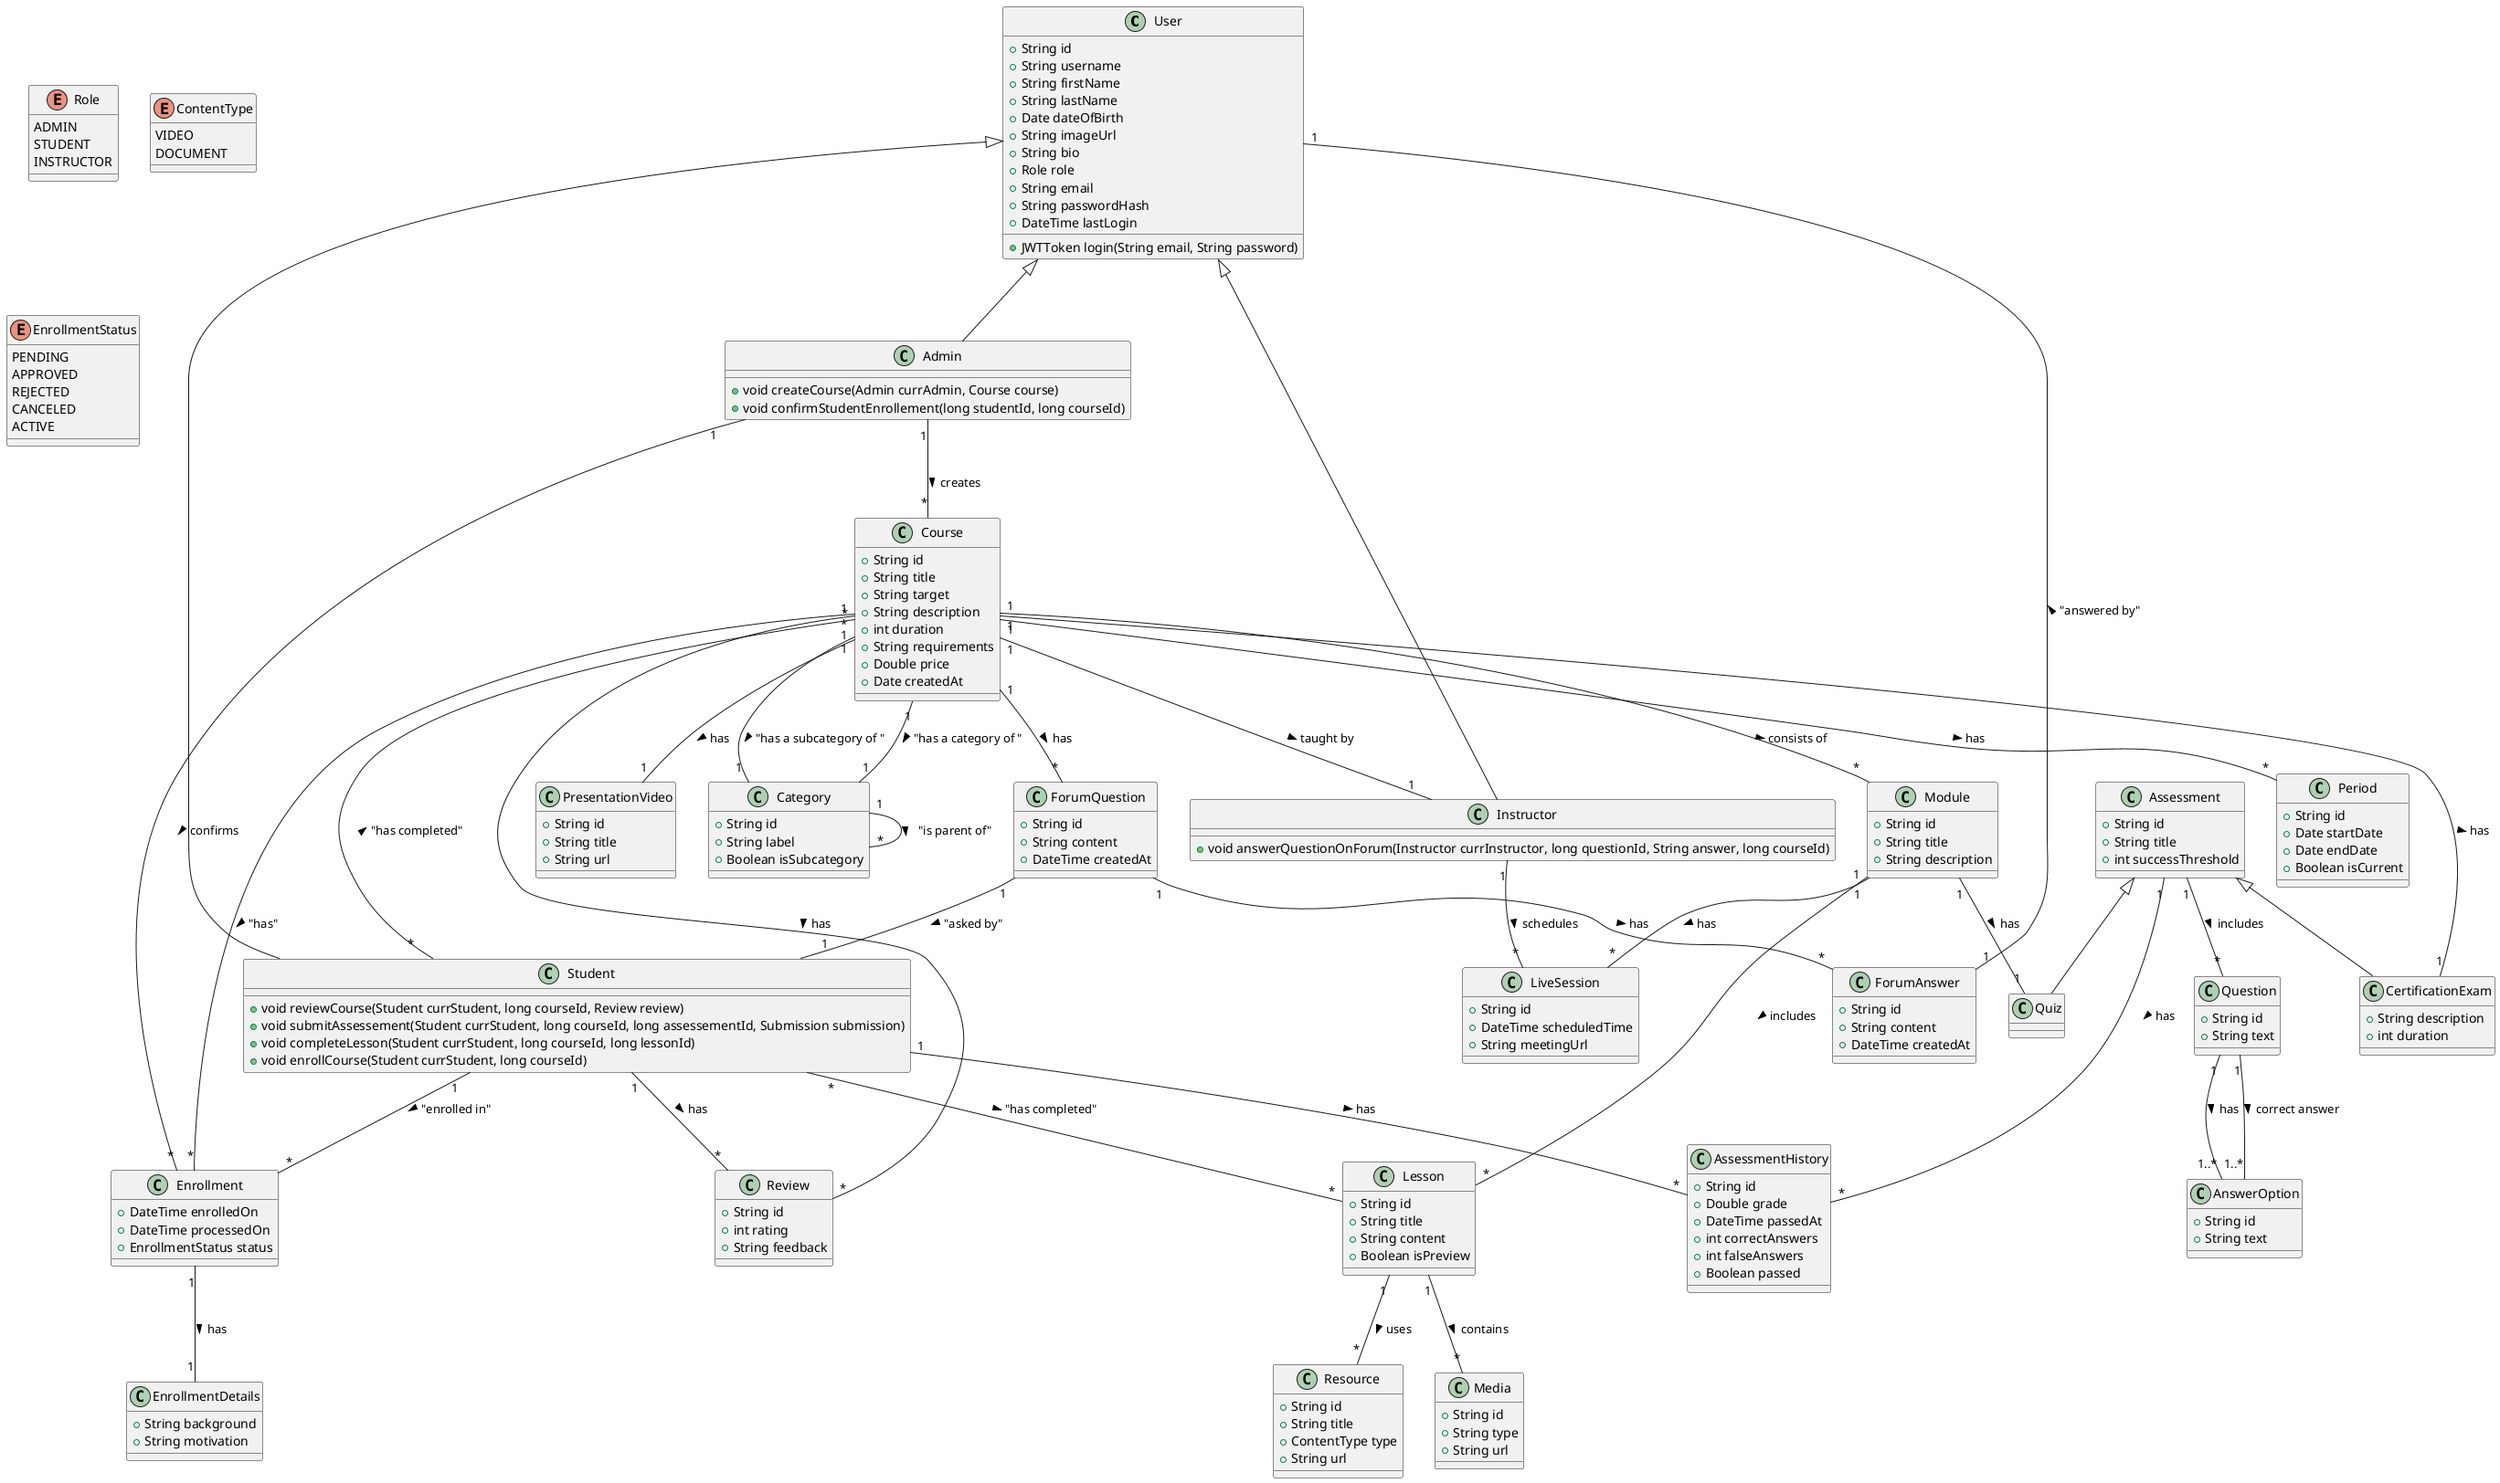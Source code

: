 @startuml classDiagram
class User {
  +String id
  +String username
  +String firstName
  +String lastName
  +Date dateOfBirth
  +String imageUrl
  +String bio
  +Role role
  +String email
  +String passwordHash
  +DateTime lastLogin

  +JWTToken login(String email, String password)
}

enum Role {
  ADMIN
  STUDENT
  INSTRUCTOR
}




' Course Management
class Course {
  +String id
  +String title
  +String target
  +String description
  +int duration
  +String requirements
  +Double price
  +Date createdAt
  
}

class PresentationVideo {
  +String id
  +String title
  +String url
}

class ForumQuestion {
  +String id
  +String content
  +DateTime createdAt
}

class ForumAnswer {
  +String id
  +String content
  +DateTime createdAt
}

class LiveSession {
  +String id
  +DateTime scheduledTime
  +String meetingUrl
}
class Period {
  +String id
  +Date startDate
  +Date endDate
  +Boolean isCurrent
}


class Category {
  +String id
  +String label
  +Boolean isSubcategory
  
}

class Module {
  +String id
  +String title
  +String description
}

class Lesson {
  +String id
  +String title
  +String content
  +Boolean isPreview
}





class Media {
  +String id
  +String type
  +String url
}

class Instructor extends User {
  + void answerQuestionOnForum(Instructor currInstructor, long questionId, String answer, long courseId) 
}

class Admin extends User {
  + void createCourse(Admin currAdmin, Course course)
  + void confirmStudentEnrollement(long studentId, long courseId)
}

class Student extends User {
  + void reviewCourse(Student currStudent, long courseId, Review review)
  + void submitAssessement(Student currStudent, long courseId, long assessementId, Submission submission)
  + void completeLesson(Student currStudent, long courseId, long lessonId)
  + void enrollCourse(Student currStudent, long courseId)
}

class Review {
  +String id
  +int rating
  +String feedback
}

' Content Delivery
class Resource {
  +String id
  +String title
  +ContentType type
  +String url
}

enum ContentType {
  VIDEO
  DOCUMENT
}



' Assessment Engine
class Assessment {
  +String id
  +String title
  +int successThreshold
}

class Quiz extends Assessment {
}

class CertificationExam extends Assessment {
  +String description
  +int duration
}

class AssessmentHistory {
  +String id
  +Double grade
  +DateTime passedAt
  +int correctAnswers
  +int falseAnswers
  +Boolean passed
}



class Question {
  +String id
  +String text
}

class AnswerOption {
  +String id
  +String text
}


' Relationships
Course "1" -- "1" Instructor : taught by >
Course "1" -- "*" Module : consists of >
Module "1" -- "*" Lesson : includes >
Lesson "1" -- "*" Media : contains >
Lesson "1" -- "*" Resource : uses >
Assessment "1" -- "*" Question : includes >
Question "1" -- "1..*" AnswerOption : has >
Question "1" -- "1..*" AnswerOption : correct answer >
Module "1" -- "1" Quiz : has > 
Course "1" -- "1" CertificationExam : has > 
Instructor "1" -- "*" LiveSession : schedules >

' Enrollment (Many-to-Many between User and Course)
class Enrollment {
  +DateTime enrolledOn
  +DateTime processedOn
  +EnrollmentStatus status
}

enum EnrollmentStatus {
  PENDING
  APPROVED
  REJECTED
  CANCELED
  ACTIVE
}


class EnrollmentDetails {
  +String background
  +String motivation

}

Student "1" -- "*" Enrollment : "enrolled in" >
Course "*" -- "*" Enrollment : "has" >
Admin "1" -- "*" "Enrollment" : confirms >
Admin "1" -- "*" "Course" : creates >
Enrollment "1" -- "1" EnrollmentDetails : has >
Student "1" -- "*" Review : has >
Course "1" -- "*" Review : has >

Category "1" -- "*" Category : "is parent of" >
Course "1" -- "1" Category : "has a category of " >
Course "1" -- "1" Category : "has a subcategory of " >
Course "1" -- "*" Period : has >
Course "1" -- "*" ForumQuestion : has >
ForumQuestion "1" -- "*" ForumAnswer : has >
ForumAnswer "1" -- "1" User : "answered by" >
ForumQuestion "1" -- "1" Student : "asked by" >

Assessment "1" -- "*" AssessmentHistory : has >
Student "1" -- "*" AssessmentHistory : has >

Student "*" -- "*" Course : "has completed" >
Student "*" -- "*" Lesson : "has completed" >

Course "1" -- "1" PresentationVideo : has >

Module "1" -- "*" LiveSession : has >
@enduml